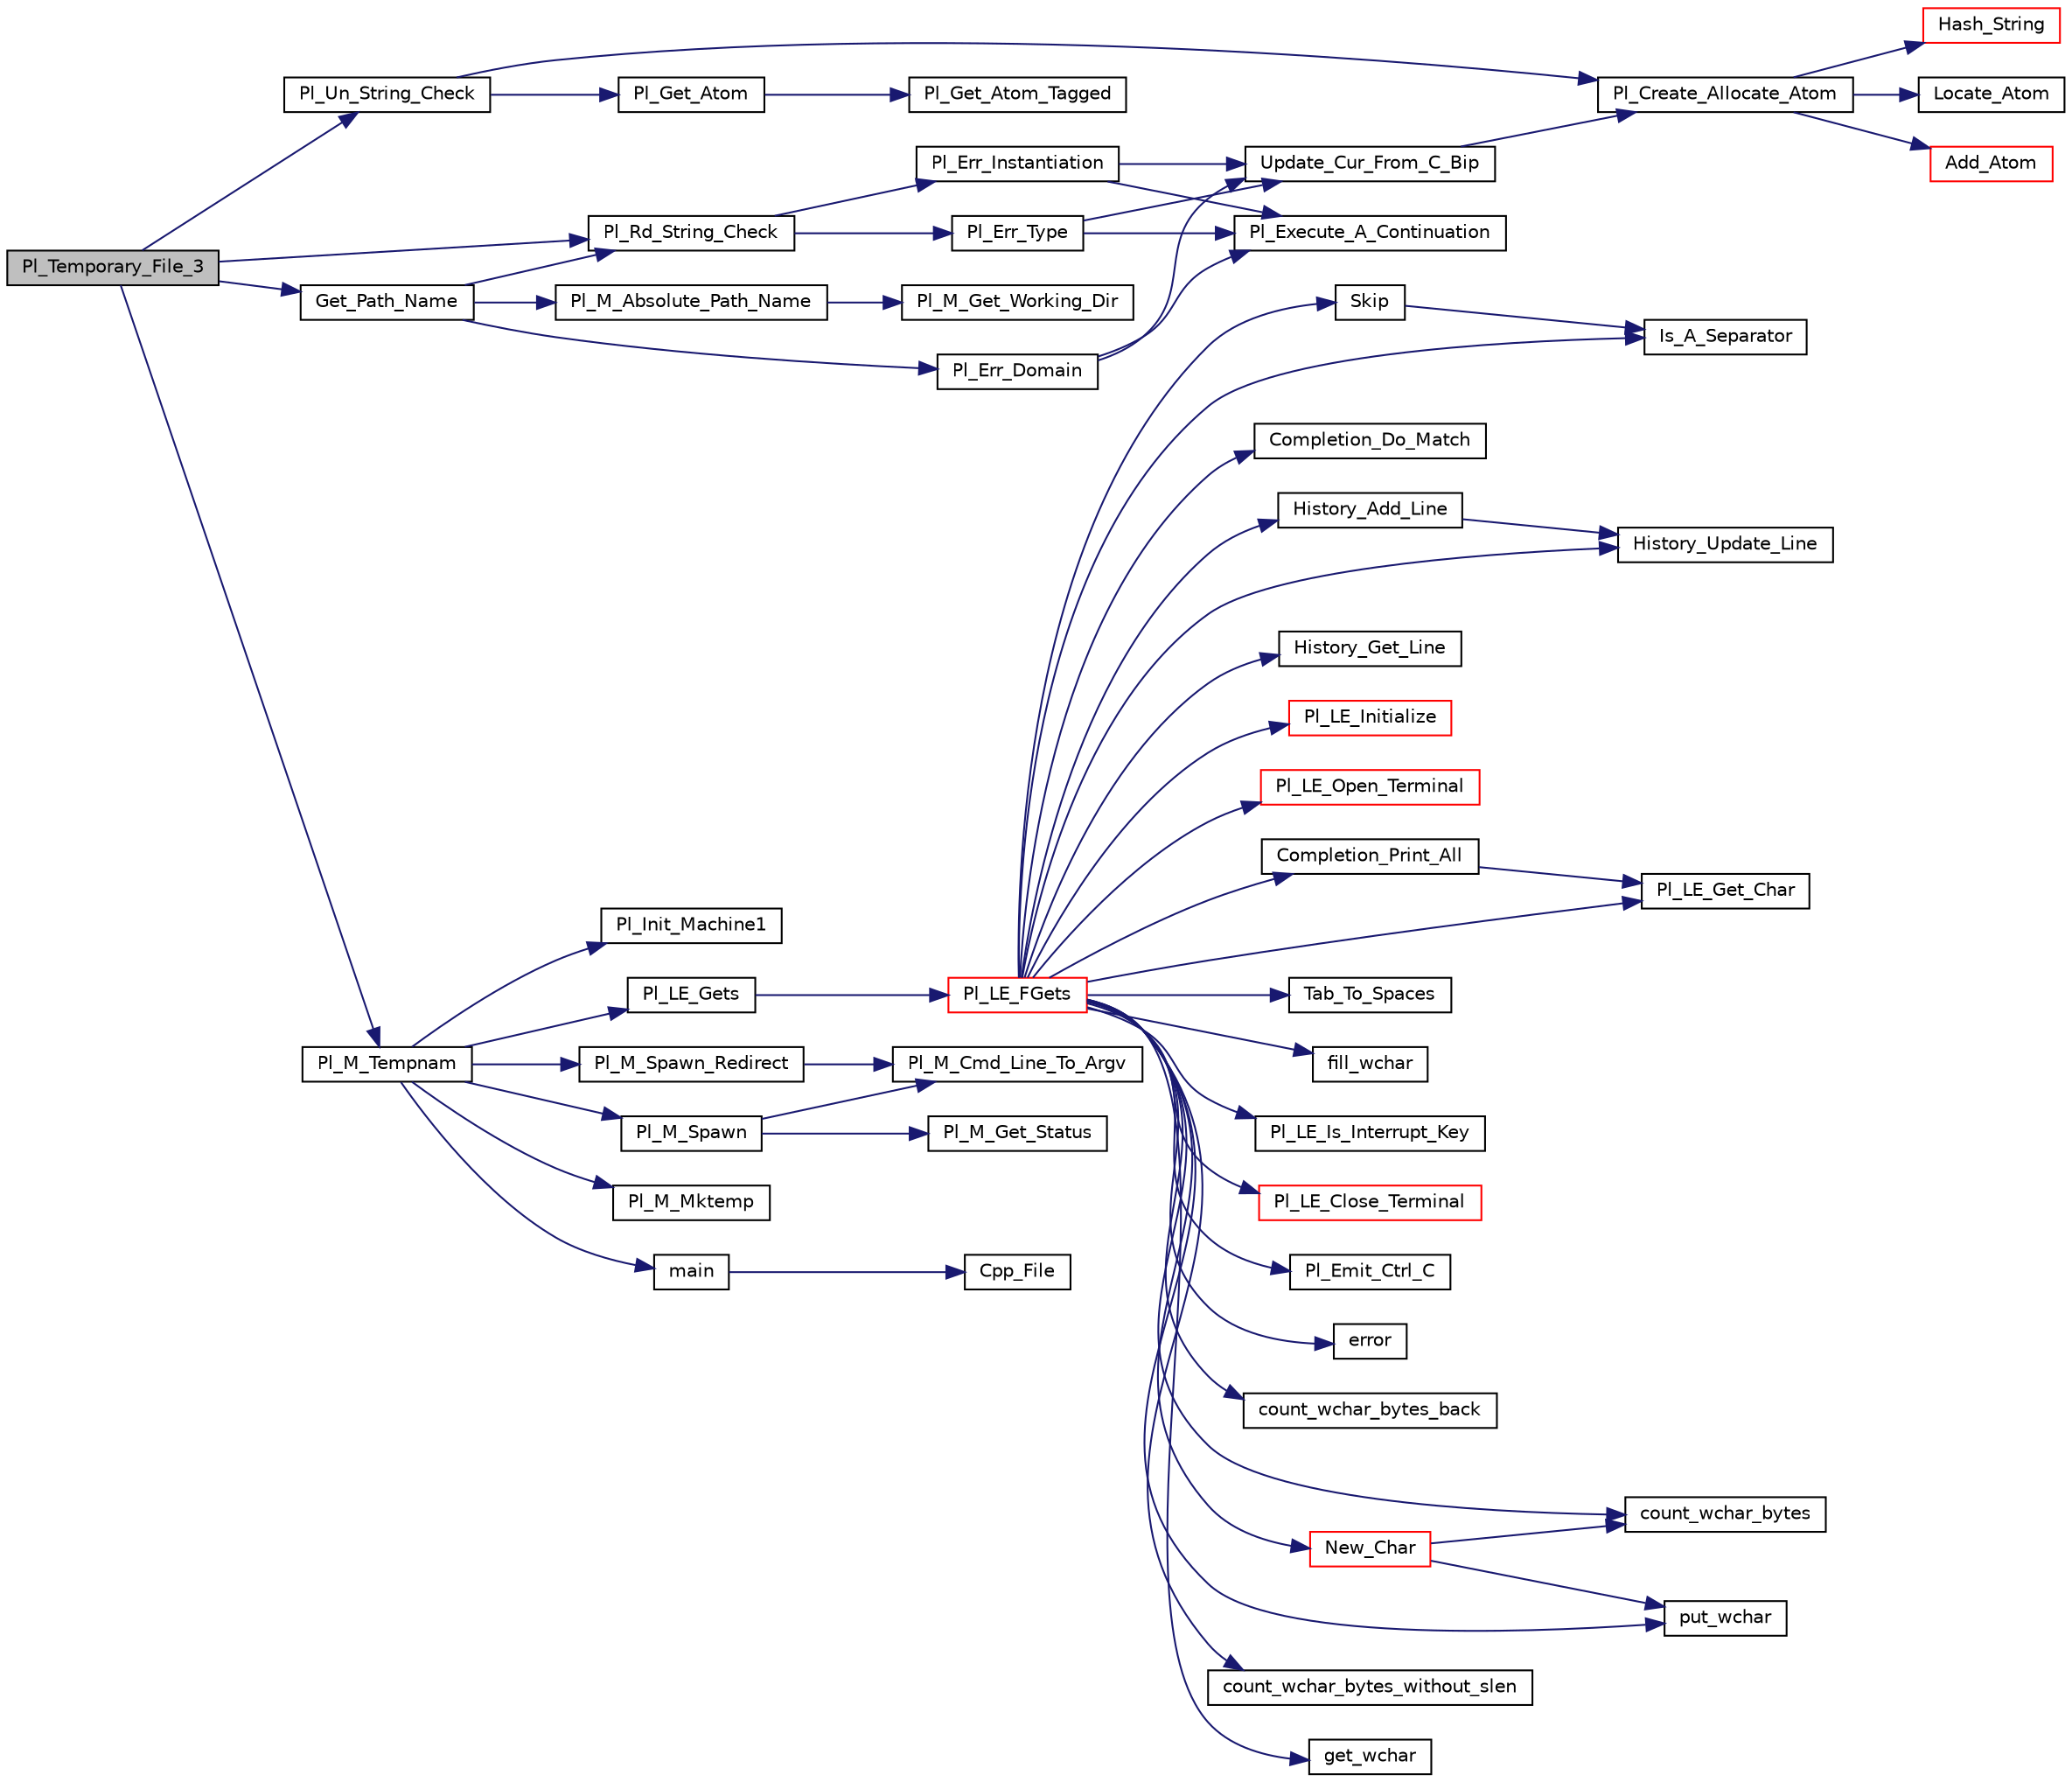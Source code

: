 digraph "Pl_Temporary_File_3"
{
  edge [fontname="Helvetica",fontsize="10",labelfontname="Helvetica",labelfontsize="10"];
  node [fontname="Helvetica",fontsize="10",shape=record];
  rankdir="LR";
  Node1 [label="Pl_Temporary_File_3",height=0.2,width=0.4,color="black", fillcolor="grey75", style="filled", fontcolor="black"];
  Node1 -> Node2 [color="midnightblue",fontsize="10",style="solid"];
  Node2 [label="Pl_Rd_String_Check",height=0.2,width=0.4,color="black", fillcolor="white", style="filled",URL="$c__supp_8c.html#a1a5c18894034c384ca35559ea96a7e47"];
  Node2 -> Node3 [color="midnightblue",fontsize="10",style="solid"];
  Node3 [label="Pl_Err_Instantiation",height=0.2,width=0.4,color="black", fillcolor="white", style="filled",URL="$error__supp_8c.html#a17057fc5577da70316e8f62fca4743f7"];
  Node3 -> Node4 [color="midnightblue",fontsize="10",style="solid"];
  Node4 [label="Update_Cur_From_C_Bip",height=0.2,width=0.4,color="black", fillcolor="white", style="filled",URL="$error__supp_8c.html#aef1341aeb3ceb943d8e9d7d6f77b0582"];
  Node4 -> Node5 [color="midnightblue",fontsize="10",style="solid"];
  Node5 [label="Pl_Create_Allocate_Atom",height=0.2,width=0.4,color="black", fillcolor="white", style="filled",URL="$atom_8c.html#a76a3983dda97458000ed903b9bc94f6c"];
  Node5 -> Node6 [color="midnightblue",fontsize="10",style="solid"];
  Node6 [label="Hash_String",height=0.2,width=0.4,color="red", fillcolor="white", style="filled",URL="$atom_8c.html#a9ed09c0173fe0a0e6d0f90ec363687fe"];
  Node5 -> Node7 [color="midnightblue",fontsize="10",style="solid"];
  Node7 [label="Locate_Atom",height=0.2,width=0.4,color="black", fillcolor="white", style="filled",URL="$atom_8c.html#ad4222685eae3cdb0315df48a8a7e89fc"];
  Node5 -> Node8 [color="midnightblue",fontsize="10",style="solid"];
  Node8 [label="Add_Atom",height=0.2,width=0.4,color="red", fillcolor="white", style="filled",URL="$atom_8c.html#abe628ad301508c0ed926cfb4bc791818"];
  Node3 -> Node9 [color="midnightblue",fontsize="10",style="solid"];
  Node9 [label="Pl_Execute_A_Continuation",height=0.2,width=0.4,color="black", fillcolor="white", style="filled",URL="$engine_8c.html#ae0fcb6df66410fd57c52a0ba16527642"];
  Node2 -> Node10 [color="midnightblue",fontsize="10",style="solid"];
  Node10 [label="Pl_Err_Type",height=0.2,width=0.4,color="black", fillcolor="white", style="filled",URL="$error__supp_8c.html#a88375a38b23326055e59e455c25f982e"];
  Node10 -> Node4 [color="midnightblue",fontsize="10",style="solid"];
  Node10 -> Node9 [color="midnightblue",fontsize="10",style="solid"];
  Node1 -> Node11 [color="midnightblue",fontsize="10",style="solid"];
  Node11 [label="Get_Path_Name",height=0.2,width=0.4,color="black", fillcolor="white", style="filled",URL="$os__interf__c_8c.html#a866475ca008cc3bed10ca47bd66108e9"];
  Node11 -> Node2 [color="midnightblue",fontsize="10",style="solid"];
  Node11 -> Node12 [color="midnightblue",fontsize="10",style="solid"];
  Node12 [label="Pl_M_Absolute_Path_Name",height=0.2,width=0.4,color="black", fillcolor="white", style="filled",URL="$machine_8c.html#a8ede9982d8c62c60018e202c99234350"];
  Node12 -> Node13 [color="midnightblue",fontsize="10",style="solid"];
  Node13 [label="Pl_M_Get_Working_Dir",height=0.2,width=0.4,color="black", fillcolor="white", style="filled",URL="$machine_8c.html#ad492bccddd1982ba0f8cd4de50e00e22"];
  Node11 -> Node14 [color="midnightblue",fontsize="10",style="solid"];
  Node14 [label="Pl_Err_Domain",height=0.2,width=0.4,color="black", fillcolor="white", style="filled",URL="$error__supp_8c.html#a3e55bc25f2716a2492cdd6c8baddec88"];
  Node14 -> Node4 [color="midnightblue",fontsize="10",style="solid"];
  Node14 -> Node9 [color="midnightblue",fontsize="10",style="solid"];
  Node1 -> Node15 [color="midnightblue",fontsize="10",style="solid"];
  Node15 [label="Pl_M_Tempnam",height=0.2,width=0.4,color="black", fillcolor="white", style="filled",URL="$machine1_8c.html#a7aa127682707f8916310f0f957ce96e9"];
  Node15 -> Node16 [color="midnightblue",fontsize="10",style="solid"];
  Node16 [label="Pl_M_Mktemp",height=0.2,width=0.4,color="black", fillcolor="white", style="filled",URL="$machine1_8c.html#a07b96474f66c5b1b13f2a62553fd7a77"];
  Node15 -> Node17 [color="midnightblue",fontsize="10",style="solid"];
  Node17 [label="main",height=0.2,width=0.4,color="black", fillcolor="white", style="filled",URL="$cpp__headers_8c.html#a0ddf1224851353fc92bfbff6f499fa97"];
  Node17 -> Node18 [color="midnightblue",fontsize="10",style="solid"];
  Node18 [label="Cpp_File",height=0.2,width=0.4,color="black", fillcolor="white", style="filled",URL="$cpp__headers_8c.html#af90754321baabe30d5f9a37c509ba2c7"];
  Node15 -> Node19 [color="midnightblue",fontsize="10",style="solid"];
  Node19 [label="Pl_Init_Machine1",height=0.2,width=0.4,color="black", fillcolor="white", style="filled",URL="$machine1_8c.html#a65fbc5252410c14048b559d68349cdf6"];
  Node15 -> Node20 [color="midnightblue",fontsize="10",style="solid"];
  Node20 [label="Pl_LE_Gets",height=0.2,width=0.4,color="black", fillcolor="white", style="filled",URL="$linedit_8c.html#aaa0d7627c7e48ff6b19dea876609eaf5"];
  Node20 -> Node21 [color="midnightblue",fontsize="10",style="solid"];
  Node21 [label="Pl_LE_FGets",height=0.2,width=0.4,color="red", fillcolor="white", style="filled",URL="$linedit_8c.html#afc3f434a6c8f1502ac218732fbc625f5"];
  Node21 -> Node22 [color="midnightblue",fontsize="10",style="solid"];
  Node22 [label="Pl_LE_Initialize",height=0.2,width=0.4,color="red", fillcolor="white", style="filled",URL="$linedit_8h.html#ac18d0902bdc62942c4bd445ee73d6be3"];
  Node21 -> Node23 [color="midnightblue",fontsize="10",style="solid"];
  Node23 [label="Pl_LE_Open_Terminal",height=0.2,width=0.4,color="red", fillcolor="white", style="filled",URL="$terminal_8c.html#a8f4c06bf782ce1bb4449753a4ca99403"];
  Node21 -> Node24 [color="midnightblue",fontsize="10",style="solid"];
  Node24 [label="Pl_LE_Get_Char",height=0.2,width=0.4,color="black", fillcolor="white", style="filled",URL="$terminal_8c.html#ab03c9c3058c416b43852eb4ad9d30971"];
  Node21 -> Node25 [color="midnightblue",fontsize="10",style="solid"];
  Node25 [label="Tab_To_Spaces",height=0.2,width=0.4,color="black", fillcolor="white", style="filled",URL="$linedit_8c.html#ad206710a078c5a14704d33b117268d95"];
  Node21 -> Node26 [color="midnightblue",fontsize="10",style="solid"];
  Node26 [label="fill_wchar",height=0.2,width=0.4,color="black", fillcolor="white", style="filled",URL="$pl__wchar_8c.html#a5df5e221fa5cbadce849a7e73c5dc4ad"];
  Node21 -> Node27 [color="midnightblue",fontsize="10",style="solid"];
  Node27 [label="Pl_LE_Is_Interrupt_Key",height=0.2,width=0.4,color="black", fillcolor="white", style="filled",URL="$terminal_8c.html#a37099f929a26503fda2d259a8e20b938"];
  Node21 -> Node28 [color="midnightblue",fontsize="10",style="solid"];
  Node28 [label="Pl_LE_Close_Terminal",height=0.2,width=0.4,color="red", fillcolor="white", style="filled",URL="$terminal_8c.html#a27adb2b5e5dd607c0b7bd5bd10ca2281"];
  Node21 -> Node29 [color="midnightblue",fontsize="10",style="solid"];
  Node29 [label="Pl_Emit_Ctrl_C",height=0.2,width=0.4,color="black", fillcolor="white", style="filled",URL="$ctrl__c_8c.html#a54ec36423ca739ef1e56e092deb57ad1"];
  Node21 -> Node30 [color="midnightblue",fontsize="10",style="solid"];
  Node30 [label="error",height=0.2,width=0.4,color="black", fillcolor="white", style="filled",URL="$chkma_8c.html#a518288848eb2471573b6581060452931"];
  Node21 -> Node31 [color="midnightblue",fontsize="10",style="solid"];
  Node31 [label="count_wchar_bytes_back",height=0.2,width=0.4,color="black", fillcolor="white", style="filled",URL="$pl__wchar_8c.html#ab0dd4afe17e311d855c11aee577eecdb"];
  Node21 -> Node32 [color="midnightblue",fontsize="10",style="solid"];
  Node32 [label="count_wchar_bytes",height=0.2,width=0.4,color="black", fillcolor="white", style="filled",URL="$pl__wchar_8c.html#afa9feb443cef2f8da40dd45a8c0e273d"];
  Node21 -> Node33 [color="midnightblue",fontsize="10",style="solid"];
  Node33 [label="count_wchar_bytes_without_slen",height=0.2,width=0.4,color="black", fillcolor="white", style="filled",URL="$pl__wchar_8c.html#a118e1ed8186e82a376d922702a7a8a82"];
  Node21 -> Node34 [color="midnightblue",fontsize="10",style="solid"];
  Node34 [label="get_wchar",height=0.2,width=0.4,color="black", fillcolor="white", style="filled",URL="$pl__wchar_8c.html#aae8b097c7c2a9e49a67ea8a905051904"];
  Node21 -> Node35 [color="midnightblue",fontsize="10",style="solid"];
  Node35 [label="New_Char",height=0.2,width=0.4,color="red", fillcolor="white", style="filled",URL="$linedit_8c.html#aebb161ce36a3dd90b7acd272e2c91df0"];
  Node35 -> Node32 [color="midnightblue",fontsize="10",style="solid"];
  Node35 -> Node36 [color="midnightblue",fontsize="10",style="solid"];
  Node36 [label="put_wchar",height=0.2,width=0.4,color="black", fillcolor="white", style="filled",URL="$pl__wchar_8c.html#a31bcb7c7ad4174170702cb4399feb8e3"];
  Node21 -> Node37 [color="midnightblue",fontsize="10",style="solid"];
  Node37 [label="Skip",height=0.2,width=0.4,color="black", fillcolor="white", style="filled",URL="$linedit_8c.html#a4aaf04c5cf36f808274012b7efe59d9d"];
  Node37 -> Node38 [color="midnightblue",fontsize="10",style="solid"];
  Node38 [label="Is_A_Separator",height=0.2,width=0.4,color="black", fillcolor="white", style="filled",URL="$linedit_8c.html#a4ea5295db8faa5611cbecadb2bdac046"];
  Node21 -> Node38 [color="midnightblue",fontsize="10",style="solid"];
  Node21 -> Node39 [color="midnightblue",fontsize="10",style="solid"];
  Node39 [label="Completion_Print_All",height=0.2,width=0.4,color="black", fillcolor="white", style="filled",URL="$linedit_8c.html#adbd65989f4f07bd70b23ac9aeb99382f"];
  Node39 -> Node24 [color="midnightblue",fontsize="10",style="solid"];
  Node21 -> Node40 [color="midnightblue",fontsize="10",style="solid"];
  Node40 [label="Completion_Do_Match",height=0.2,width=0.4,color="black", fillcolor="white", style="filled",URL="$linedit_8c.html#a2b917181276549bd7ba1c57097754ad6"];
  Node21 -> Node36 [color="midnightblue",fontsize="10",style="solid"];
  Node21 -> Node41 [color="midnightblue",fontsize="10",style="solid"];
  Node41 [label="History_Add_Line",height=0.2,width=0.4,color="black", fillcolor="white", style="filled",URL="$linedit_8c.html#a8357da237162c90ddc0049738856e46c"];
  Node41 -> Node42 [color="midnightblue",fontsize="10",style="solid"];
  Node42 [label="History_Update_Line",height=0.2,width=0.4,color="black", fillcolor="white", style="filled",URL="$linedit_8c.html#afb0e5e386360e90f03053b6833026659"];
  Node21 -> Node42 [color="midnightblue",fontsize="10",style="solid"];
  Node21 -> Node43 [color="midnightblue",fontsize="10",style="solid"];
  Node43 [label="History_Get_Line",height=0.2,width=0.4,color="black", fillcolor="white", style="filled",URL="$linedit_8c.html#afcfa248464c16c700dfac8420ef23e68"];
  Node15 -> Node44 [color="midnightblue",fontsize="10",style="solid"];
  Node44 [label="Pl_M_Spawn_Redirect",height=0.2,width=0.4,color="black", fillcolor="white", style="filled",URL="$machine1_8c.html#a17ce0df391f0160574aec0d5fb760fac"];
  Node44 -> Node45 [color="midnightblue",fontsize="10",style="solid"];
  Node45 [label="Pl_M_Cmd_Line_To_Argv",height=0.2,width=0.4,color="black", fillcolor="white", style="filled",URL="$machine1_8c.html#a37c7ecbf2021d6a3c96a8e26a73ea517"];
  Node15 -> Node46 [color="midnightblue",fontsize="10",style="solid"];
  Node46 [label="Pl_M_Spawn",height=0.2,width=0.4,color="black", fillcolor="white", style="filled",URL="$machine1_8c.html#afaa73f45692180d33d0c4ba2864c5191"];
  Node46 -> Node45 [color="midnightblue",fontsize="10",style="solid"];
  Node46 -> Node47 [color="midnightblue",fontsize="10",style="solid"];
  Node47 [label="Pl_M_Get_Status",height=0.2,width=0.4,color="black", fillcolor="white", style="filled",URL="$machine1_8c.html#ab6fe9a2e36cbda4d3333bbb065314d25"];
  Node1 -> Node48 [color="midnightblue",fontsize="10",style="solid"];
  Node48 [label="Pl_Un_String_Check",height=0.2,width=0.4,color="black", fillcolor="white", style="filled",URL="$c__supp_8c.html#aadb036ecc6069f9925f2b1250cc3a058"];
  Node48 -> Node49 [color="midnightblue",fontsize="10",style="solid"];
  Node49 [label="Pl_Get_Atom",height=0.2,width=0.4,color="black", fillcolor="white", style="filled",URL="$wam__inst_8c.html#a78229c8d23053191e0fee7952757f9c7"];
  Node49 -> Node50 [color="midnightblue",fontsize="10",style="solid"];
  Node50 [label="Pl_Get_Atom_Tagged",height=0.2,width=0.4,color="black", fillcolor="white", style="filled",URL="$wam__inst_8c.html#a89d8aba44029f2a5f548a2ae5f6eb574"];
  Node48 -> Node5 [color="midnightblue",fontsize="10",style="solid"];
}
